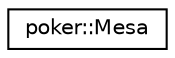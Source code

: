 digraph "Gráfico de Hierarquia de Classes"
{
  edge [fontname="Helvetica",fontsize="10",labelfontname="Helvetica",labelfontsize="10"];
  node [fontname="Helvetica",fontsize="10",shape=record];
  rankdir="LR";
  Node0 [label="poker::Mesa",height=0.2,width=0.4,color="black", fillcolor="white", style="filled",URL="$classpoker_1_1Mesa.html"];
}
